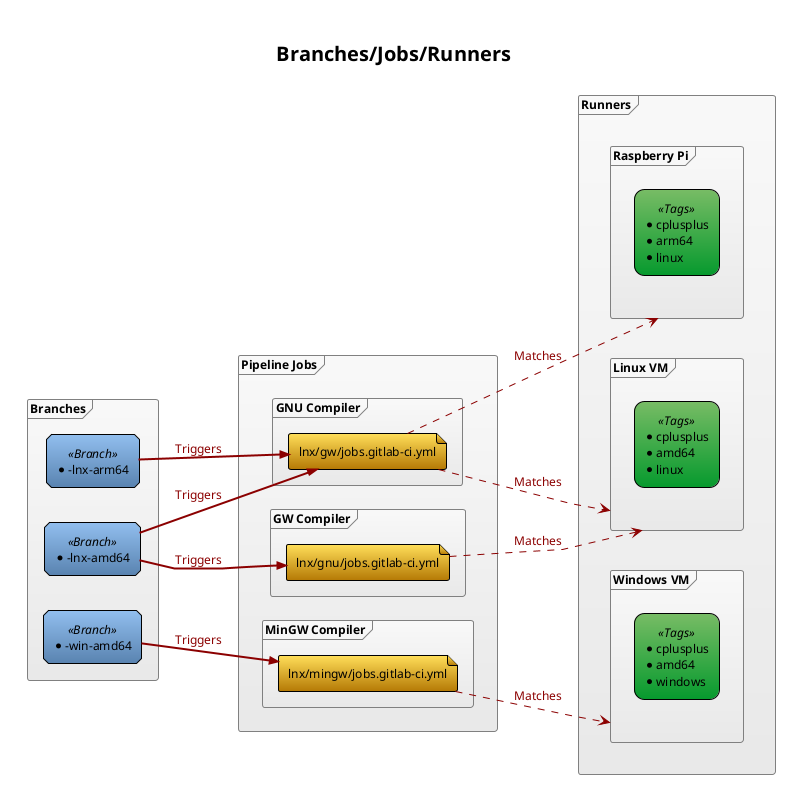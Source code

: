 @startuml branches-job-runners

!theme plain

<style>
	FontName Noto Sans
	FontSize 12
	Root
	{
'		BackgroundColor transparent
		Padding 0
		Margin 20
		HorizontalAlignment Left
	}
	Frame {
		' define a new style, using CSS class syntax
			FontColor Black
			LineColor Gray
			' Transparency is also possible
			'BackgroundColor #52A0DC55
			BackgroundColor #F9F9F9-#E9E9E9
			'[From top left to bottom right <&fullscreen-enter>]
		}
	}
	Rectangle
	{
		.Tags,
		{
			' Green gradient
			BackgroundColor #77BC65-#069A2E
			RoundCorner 20
		}
		.Branch
		{
			' Blue gradient
			BackgroundColor #91BEEE-#5983B0
			DiagonalCorner 5
		}
	}
	File
	{
		' Gold gradient
		BackgroundColor #FFDE59-#B47804
	}
	Arrow
	{
		LineColor DarkRed
		LineThickness 2
		FontColor DarkRed
		'FontStyle Bold
	}
}
</style>

' Not otherwise stylable.
skinparam TitleFontStyle Bold
skinparam TitleFontSize 20

skinparam LineType PolyLine
'skinparam LineType Ortho

left to right direction
'top to bottom direction

title Branches/Jobs/Runners

frame "Branches" {
	rectangle "*-lnx-amd64" <<Branch>> as lnx_amd64
	rectangle "*-lnx-arm64" <<Branch>> as lnx_arm64
	rectangle "*-win-amd64" <<Branch>> as win_amd64
}

frame "Pipeline Jobs" {
	frame "GNU Compiler" as gnu {
		file "lnx/gw/jobs.gitlab-ci.yml" as gnu_jobs
	}
	frame "GW Compiler" as gw {
		file "lnx/gnu/jobs.gitlab-ci.yml" as gw_jobs
	}
	frame "MinGW Compiler" as mingw {
		file "lnx/mingw/jobs.gitlab-ci.yml" as mingw_jobs
	}
}

frame "Runners" {
	frame "Linux VM" as lnx_vm {
		rectangle "* cplusplus\n* amd64\n* linux" <<Tags>>
	}
	frame "Windows VM" as win_vm {
		rectangle "* cplusplus\n* amd64\n* windows" <<Tags>>
	}
	frame "Raspberry Pi" as rpi {
		rectangle "* cplusplus\n* arm64\n* linux" <<Tags>>
	}
}

lnx_amd64 -->> gnu_jobs : "Triggers"
lnx_amd64 -->> gw_jobs : "Triggers"
lnx_arm64 -->> gnu_jobs : "Triggers"
win_amd64 -->> mingw_jobs : "Triggers"

gnu_jobs ..> lnx_vm : "Matches"
gw_jobs ..> lnx_vm : "Matches"
mingw_jobs ..> win_vm : "Matches"
gnu_jobs ..> rpi : "Matches"

@enduml